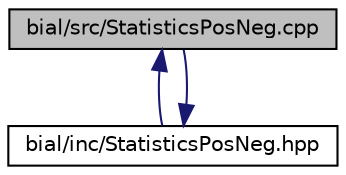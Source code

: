 digraph "bial/src/StatisticsPosNeg.cpp"
{
  edge [fontname="Helvetica",fontsize="10",labelfontname="Helvetica",labelfontsize="10"];
  node [fontname="Helvetica",fontsize="10",shape=record];
  Node1 [label="bial/src/StatisticsPosNeg.cpp",height=0.2,width=0.4,color="black", fillcolor="grey75", style="filled", fontcolor="black"];
  Node1 -> Node2 [dir="back",color="midnightblue",fontsize="10",style="solid",fontname="Helvetica"];
  Node2 [label="bial/inc/StatisticsPosNeg.hpp",height=0.2,width=0.4,color="black", fillcolor="white", style="filled",URL="$_statistics_pos_neg_8hpp.html"];
  Node2 -> Node1 [dir="back",color="midnightblue",fontsize="10",style="solid",fontname="Helvetica"];
}
